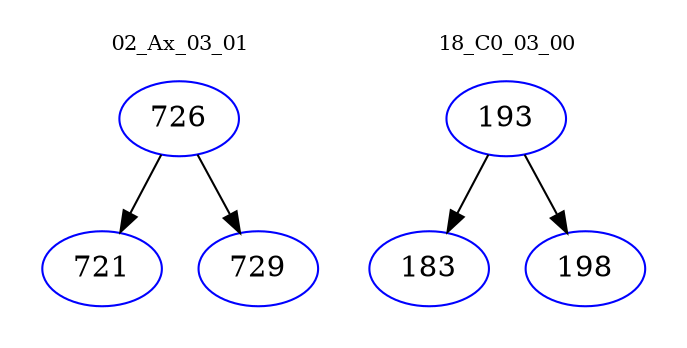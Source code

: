 digraph{
subgraph cluster_0 {
color = white
label = "02_Ax_03_01";
fontsize=10;
T0_726 [label="726", color="blue"]
T0_726 -> T0_721 [color="black"]
T0_721 [label="721", color="blue"]
T0_726 -> T0_729 [color="black"]
T0_729 [label="729", color="blue"]
}
subgraph cluster_1 {
color = white
label = "18_C0_03_00";
fontsize=10;
T1_193 [label="193", color="blue"]
T1_193 -> T1_183 [color="black"]
T1_183 [label="183", color="blue"]
T1_193 -> T1_198 [color="black"]
T1_198 [label="198", color="blue"]
}
}
